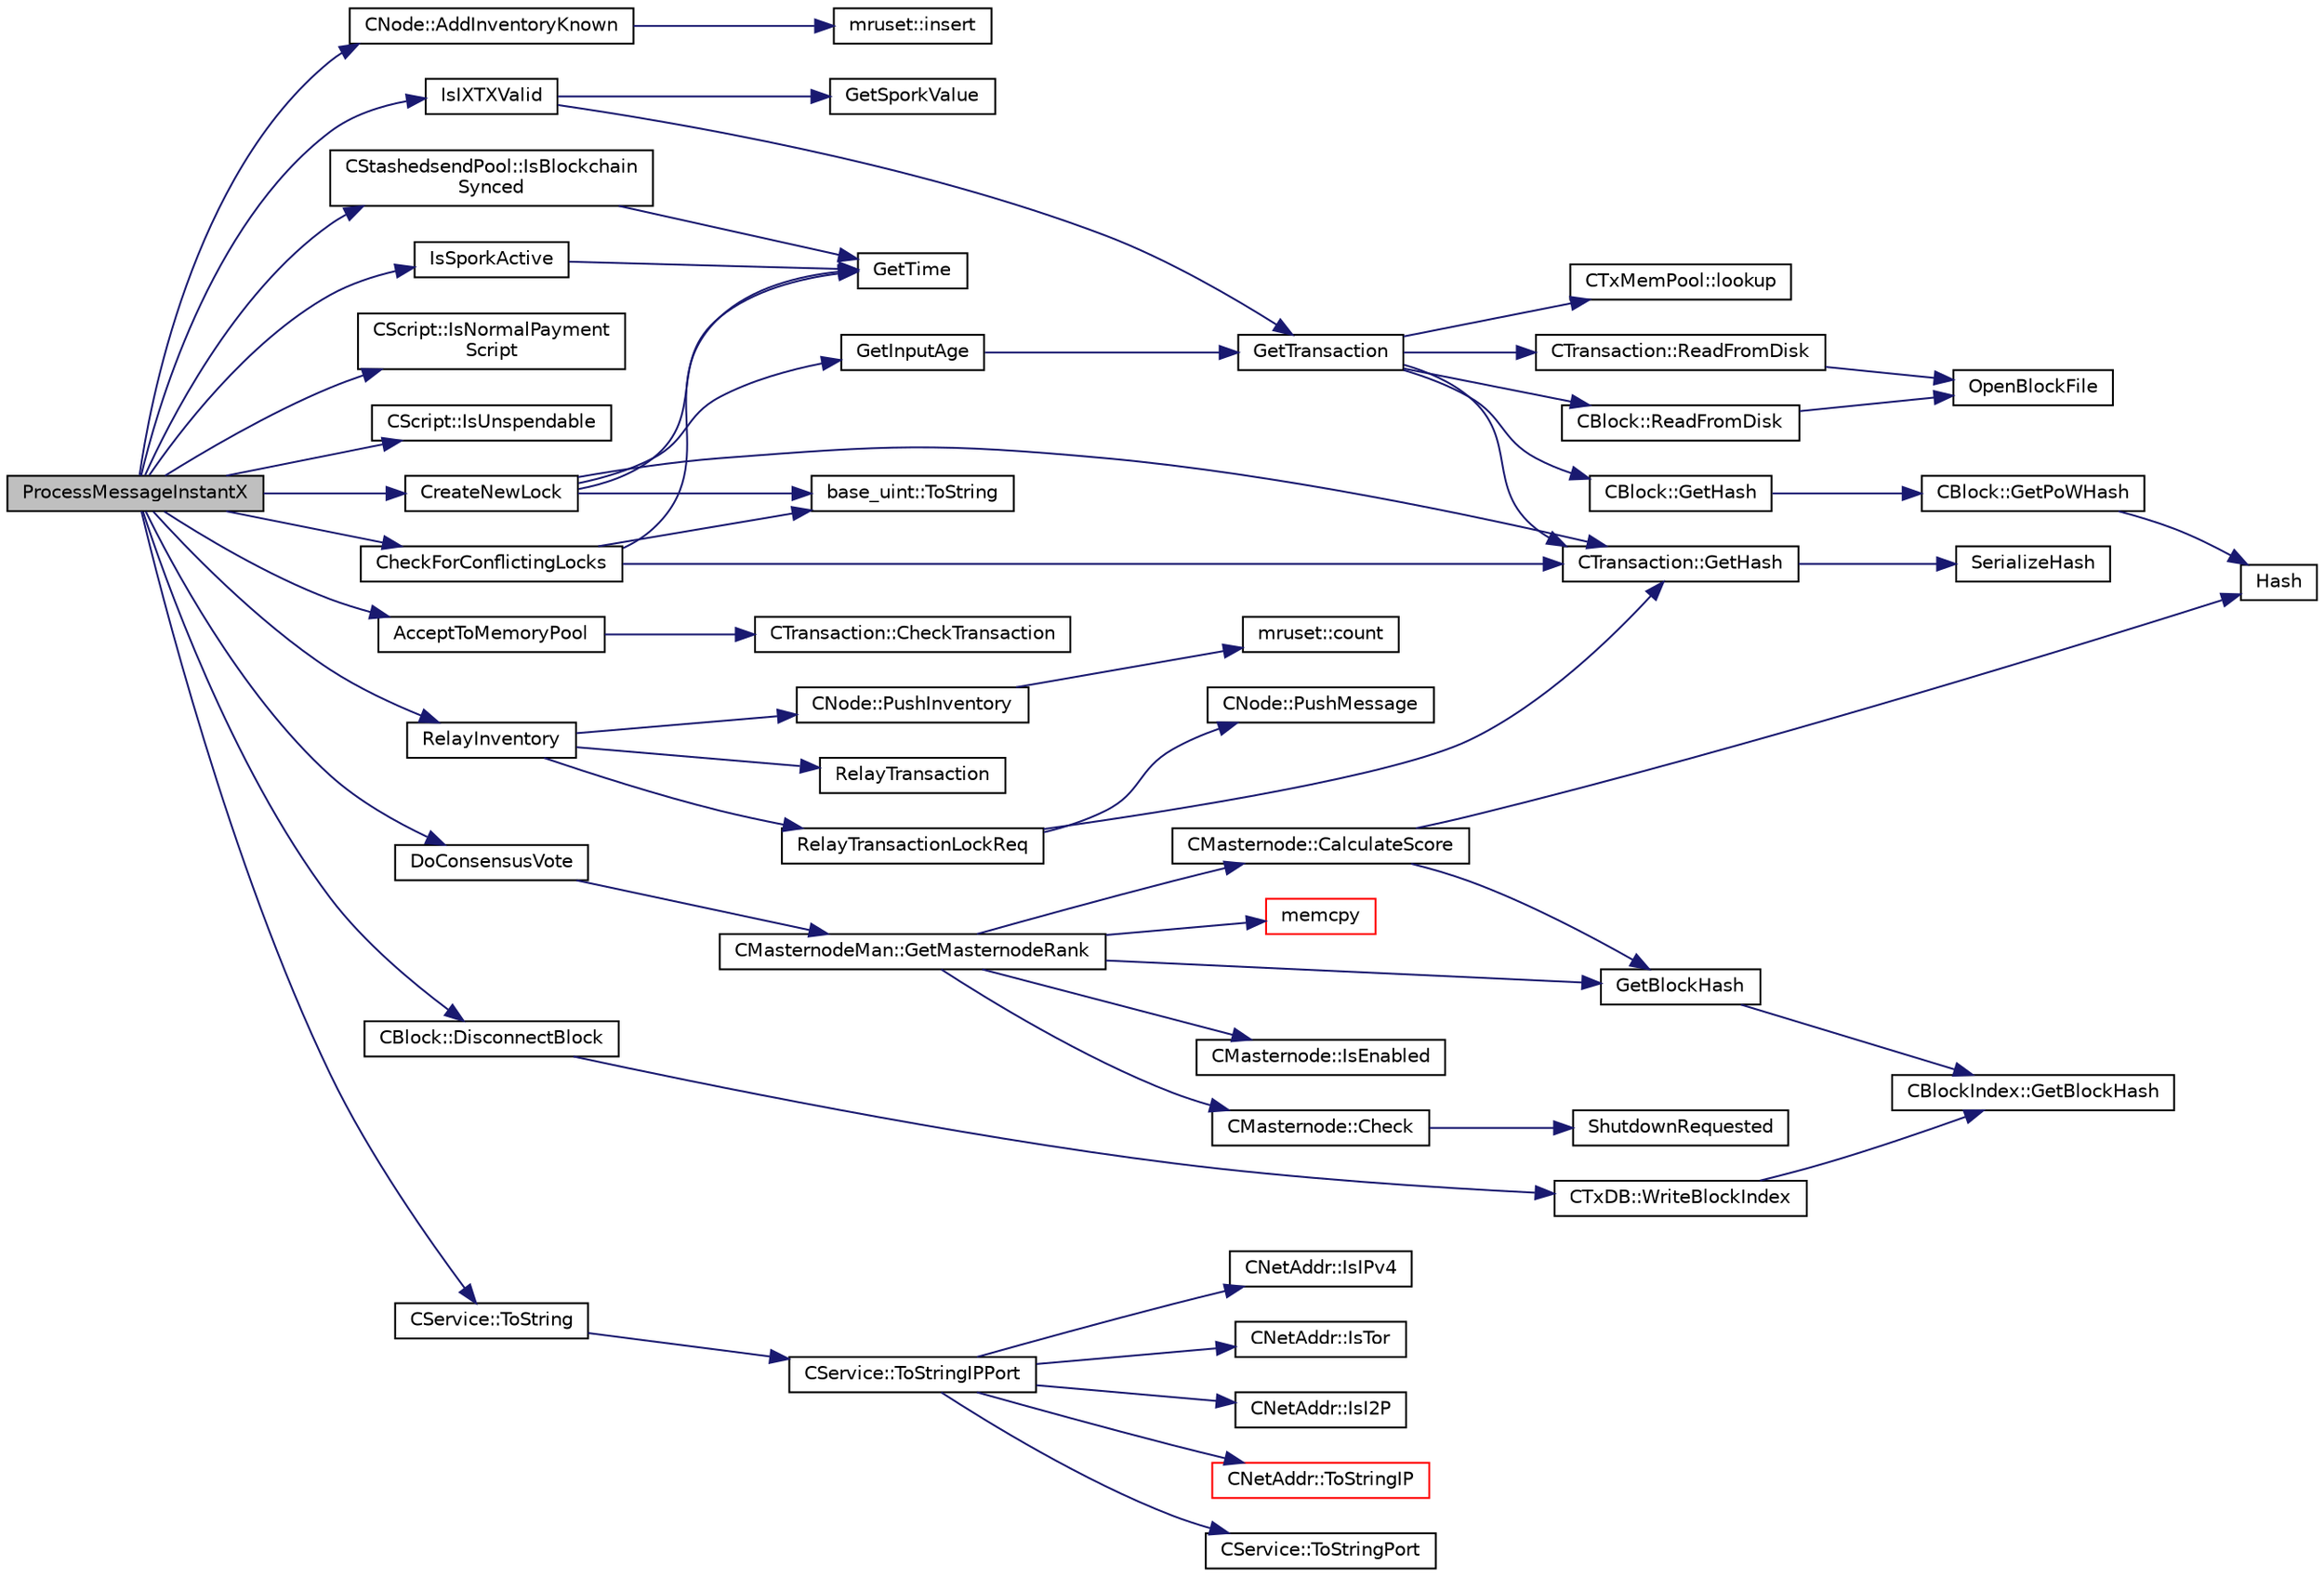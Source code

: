 digraph "ProcessMessageInstantX"
{
  edge [fontname="Helvetica",fontsize="10",labelfontname="Helvetica",labelfontsize="10"];
  node [fontname="Helvetica",fontsize="10",shape=record];
  rankdir="LR";
  Node64 [label="ProcessMessageInstantX",height=0.2,width=0.4,color="black", fillcolor="grey75", style="filled", fontcolor="black"];
  Node64 -> Node65 [color="midnightblue",fontsize="10",style="solid",fontname="Helvetica"];
  Node65 [label="IsSporkActive",height=0.2,width=0.4,color="black", fillcolor="white", style="filled",URL="$df/d0d/spork_8cpp.html#a3305663176e21e81c80dc951a7f8ea5e"];
  Node65 -> Node66 [color="midnightblue",fontsize="10",style="solid",fontname="Helvetica"];
  Node66 [label="GetTime",height=0.2,width=0.4,color="black", fillcolor="white", style="filled",URL="$df/d2d/util_8cpp.html#a46fac5fba8ba905b5f9acb364f5d8c6f"];
  Node64 -> Node67 [color="midnightblue",fontsize="10",style="solid",fontname="Helvetica"];
  Node67 [label="CStashedsendPool::IsBlockchain\lSynced",height=0.2,width=0.4,color="black", fillcolor="white", style="filled",URL="$dd/d8a/class_c_stashedsend_pool.html#ac16a6c8b1f65273204453d723423acf9",tooltip="from masternode-sync.h "];
  Node67 -> Node66 [color="midnightblue",fontsize="10",style="solid",fontname="Helvetica"];
  Node64 -> Node68 [color="midnightblue",fontsize="10",style="solid",fontname="Helvetica"];
  Node68 [label="CNode::AddInventoryKnown",height=0.2,width=0.4,color="black", fillcolor="white", style="filled",URL="$d1/d64/class_c_node.html#ac3054eb6ade84e8968f032ce3e700f6a"];
  Node68 -> Node69 [color="midnightblue",fontsize="10",style="solid",fontname="Helvetica"];
  Node69 [label="mruset::insert",height=0.2,width=0.4,color="black", fillcolor="white", style="filled",URL="$d6/d19/classmruset.html#af2e0dfe9d8b029bde78457797cdc42a9"];
  Node64 -> Node70 [color="midnightblue",fontsize="10",style="solid",fontname="Helvetica"];
  Node70 [label="IsIXTXValid",height=0.2,width=0.4,color="black", fillcolor="white", style="filled",URL="$db/d72/instantx_8cpp.html#a091b5dc50769595bb701d5f85ca475e5"];
  Node70 -> Node71 [color="midnightblue",fontsize="10",style="solid",fontname="Helvetica"];
  Node71 [label="GetTransaction",height=0.2,width=0.4,color="black", fillcolor="white", style="filled",URL="$df/d0a/main_8cpp.html#a7d2a4633e4e0e8e4cb9c881d45a496b5"];
  Node71 -> Node72 [color="midnightblue",fontsize="10",style="solid",fontname="Helvetica"];
  Node72 [label="CTxMemPool::lookup",height=0.2,width=0.4,color="black", fillcolor="white", style="filled",URL="$db/d98/class_c_tx_mem_pool.html#ad6d9966cdeb4b6586f7186e709b4e77e"];
  Node71 -> Node73 [color="midnightblue",fontsize="10",style="solid",fontname="Helvetica"];
  Node73 [label="CTransaction::ReadFromDisk",height=0.2,width=0.4,color="black", fillcolor="white", style="filled",URL="$df/d43/class_c_transaction.html#ad9d526afecbd816c385343f60c5352fd"];
  Node73 -> Node74 [color="midnightblue",fontsize="10",style="solid",fontname="Helvetica"];
  Node74 [label="OpenBlockFile",height=0.2,width=0.4,color="black", fillcolor="white", style="filled",URL="$d4/dbf/main_8h.html#acaa494f20aefb99c5f5f9022a97d0040"];
  Node71 -> Node75 [color="midnightblue",fontsize="10",style="solid",fontname="Helvetica"];
  Node75 [label="CBlock::ReadFromDisk",height=0.2,width=0.4,color="black", fillcolor="white", style="filled",URL="$d3/d51/class_c_block.html#a77a1b1e9902e1e557d762f5a5f325cd8"];
  Node75 -> Node74 [color="midnightblue",fontsize="10",style="solid",fontname="Helvetica"];
  Node71 -> Node76 [color="midnightblue",fontsize="10",style="solid",fontname="Helvetica"];
  Node76 [label="CBlock::GetHash",height=0.2,width=0.4,color="black", fillcolor="white", style="filled",URL="$d3/d51/class_c_block.html#a681acf1fa72ec2ed6c83ea5afc14e0f3"];
  Node76 -> Node77 [color="midnightblue",fontsize="10",style="solid",fontname="Helvetica"];
  Node77 [label="CBlock::GetPoWHash",height=0.2,width=0.4,color="black", fillcolor="white", style="filled",URL="$d3/d51/class_c_block.html#af203beb528a62ec30b0453cf5d860044"];
  Node77 -> Node78 [color="midnightblue",fontsize="10",style="solid",fontname="Helvetica"];
  Node78 [label="Hash",height=0.2,width=0.4,color="black", fillcolor="white", style="filled",URL="$db/dfb/hash_8h.html#ab3f6c437460137530d86e09c2c102e99"];
  Node71 -> Node79 [color="midnightblue",fontsize="10",style="solid",fontname="Helvetica"];
  Node79 [label="CTransaction::GetHash",height=0.2,width=0.4,color="black", fillcolor="white", style="filled",URL="$df/d43/class_c_transaction.html#a0b46d80e82ca324e82c2ce3fc1492bfa"];
  Node79 -> Node80 [color="midnightblue",fontsize="10",style="solid",fontname="Helvetica"];
  Node80 [label="SerializeHash",height=0.2,width=0.4,color="black", fillcolor="white", style="filled",URL="$db/dfb/hash_8h.html#a6de694e43f17c62025c6883965b65e63"];
  Node70 -> Node81 [color="midnightblue",fontsize="10",style="solid",fontname="Helvetica"];
  Node81 [label="GetSporkValue",height=0.2,width=0.4,color="black", fillcolor="white", style="filled",URL="$df/d0d/spork_8cpp.html#a7125c44e1c9a54dc7c28556b3fb24a8f"];
  Node64 -> Node82 [color="midnightblue",fontsize="10",style="solid",fontname="Helvetica"];
  Node82 [label="CScript::IsNormalPayment\lScript",height=0.2,width=0.4,color="black", fillcolor="white", style="filled",URL="$d9/d4b/class_c_script.html#a4bebedf75cc256220cd7be25a6c95fe7"];
  Node64 -> Node83 [color="midnightblue",fontsize="10",style="solid",fontname="Helvetica"];
  Node83 [label="CScript::IsUnspendable",height=0.2,width=0.4,color="black", fillcolor="white", style="filled",URL="$d9/d4b/class_c_script.html#a11c26ad1d03fa2d60a733337c21b6719",tooltip="Returns whether the script is guaranteed to fail at execution, regardless of the initial stack..."];
  Node64 -> Node84 [color="midnightblue",fontsize="10",style="solid",fontname="Helvetica"];
  Node84 [label="CreateNewLock",height=0.2,width=0.4,color="black", fillcolor="white", style="filled",URL="$db/d72/instantx_8cpp.html#a3774b6dae3dfa0a6c85e3604e742150c"];
  Node84 -> Node85 [color="midnightblue",fontsize="10",style="solid",fontname="Helvetica"];
  Node85 [label="GetInputAge",height=0.2,width=0.4,color="black", fillcolor="white", style="filled",URL="$df/d0a/main_8cpp.html#ae137d76bbcaf8d65fab905889b504e26"];
  Node85 -> Node71 [color="midnightblue",fontsize="10",style="solid",fontname="Helvetica"];
  Node84 -> Node79 [color="midnightblue",fontsize="10",style="solid",fontname="Helvetica"];
  Node84 -> Node86 [color="midnightblue",fontsize="10",style="solid",fontname="Helvetica"];
  Node86 [label="base_uint::ToString",height=0.2,width=0.4,color="black", fillcolor="white", style="filled",URL="$da/df7/classbase__uint.html#acccba4d9d51a0c36261718ca0cbb293b"];
  Node84 -> Node66 [color="midnightblue",fontsize="10",style="solid",fontname="Helvetica"];
  Node64 -> Node87 [color="midnightblue",fontsize="10",style="solid",fontname="Helvetica"];
  Node87 [label="AcceptToMemoryPool",height=0.2,width=0.4,color="black", fillcolor="white", style="filled",URL="$df/d0a/main_8cpp.html#a07799013ae532c6cb1ec11b02f096990",tooltip="(try to) add transaction to memory pool "];
  Node87 -> Node88 [color="midnightblue",fontsize="10",style="solid",fontname="Helvetica"];
  Node88 [label="CTransaction::CheckTransaction",height=0.2,width=0.4,color="black", fillcolor="white", style="filled",URL="$df/d43/class_c_transaction.html#a2104329681e2749baeeaaf47c0af482d"];
  Node64 -> Node89 [color="midnightblue",fontsize="10",style="solid",fontname="Helvetica"];
  Node89 [label="RelayInventory",height=0.2,width=0.4,color="black", fillcolor="white", style="filled",URL="$d7/d97/net_8h.html#a8efddffaa3931e6bafecaac5e0605d1b"];
  Node89 -> Node90 [color="midnightblue",fontsize="10",style="solid",fontname="Helvetica"];
  Node90 [label="CNode::PushInventory",height=0.2,width=0.4,color="black", fillcolor="white", style="filled",URL="$d1/d64/class_c_node.html#a7cef2333aa8776127a7e7fcab659eb6a"];
  Node90 -> Node91 [color="midnightblue",fontsize="10",style="solid",fontname="Helvetica"];
  Node91 [label="mruset::count",height=0.2,width=0.4,color="black", fillcolor="white", style="filled",URL="$d6/d19/classmruset.html#aff65b732aed809fb84542e1136321a24"];
  Node89 -> Node92 [color="midnightblue",fontsize="10",style="solid",fontname="Helvetica"];
  Node92 [label="RelayTransaction",height=0.2,width=0.4,color="black", fillcolor="white", style="filled",URL="$d7/d97/net_8h.html#abe329205a15b55df86608f5f1964bdb1"];
  Node89 -> Node93 [color="midnightblue",fontsize="10",style="solid",fontname="Helvetica"];
  Node93 [label="RelayTransactionLockReq",height=0.2,width=0.4,color="black", fillcolor="white", style="filled",URL="$d7/d97/net_8h.html#a83d330c7d36395aa1a22d4aebddaf499"];
  Node93 -> Node79 [color="midnightblue",fontsize="10",style="solid",fontname="Helvetica"];
  Node93 -> Node94 [color="midnightblue",fontsize="10",style="solid",fontname="Helvetica"];
  Node94 [label="CNode::PushMessage",height=0.2,width=0.4,color="black", fillcolor="white", style="filled",URL="$d1/d64/class_c_node.html#a204fda3d33404cb37698c085b1583ab2"];
  Node64 -> Node95 [color="midnightblue",fontsize="10",style="solid",fontname="Helvetica"];
  Node95 [label="DoConsensusVote",height=0.2,width=0.4,color="black", fillcolor="white", style="filled",URL="$db/d72/instantx_8cpp.html#a0753801d6e6eb2cb230a85a6ba6fd371"];
  Node95 -> Node96 [color="midnightblue",fontsize="10",style="solid",fontname="Helvetica"];
  Node96 [label="CMasternodeMan::GetMasternodeRank",height=0.2,width=0.4,color="black", fillcolor="white", style="filled",URL="$dc/d6b/class_c_masternode_man.html#a41fd522da90284837d5dcb1e2d2e7d7c"];
  Node96 -> Node97 [color="midnightblue",fontsize="10",style="solid",fontname="Helvetica"];
  Node97 [label="GetBlockHash",height=0.2,width=0.4,color="black", fillcolor="white", style="filled",URL="$dc/da3/masternode_8cpp.html#a32f5cbabfc2bd53c2f2daedf122a83cb"];
  Node97 -> Node98 [color="midnightblue",fontsize="10",style="solid",fontname="Helvetica"];
  Node98 [label="CBlockIndex::GetBlockHash",height=0.2,width=0.4,color="black", fillcolor="white", style="filled",URL="$d3/dbd/class_c_block_index.html#a98490a2788c65cdd6ae9002b004dd74c"];
  Node96 -> Node99 [color="midnightblue",fontsize="10",style="solid",fontname="Helvetica"];
  Node99 [label="CMasternode::Check",height=0.2,width=0.4,color="black", fillcolor="white", style="filled",URL="$d6/dac/class_c_masternode.html#a6c5f883b797298678c1cf814faab09a5"];
  Node99 -> Node100 [color="midnightblue",fontsize="10",style="solid",fontname="Helvetica"];
  Node100 [label="ShutdownRequested",height=0.2,width=0.4,color="black", fillcolor="white", style="filled",URL="$d0/dc9/init_8cpp.html#a6f201ca9fe6b594f1985c12b4482ea5a"];
  Node96 -> Node101 [color="midnightblue",fontsize="10",style="solid",fontname="Helvetica"];
  Node101 [label="CMasternode::IsEnabled",height=0.2,width=0.4,color="black", fillcolor="white", style="filled",URL="$d6/dac/class_c_masternode.html#a08782379f6ba10e9087b39f0cef19bce"];
  Node96 -> Node102 [color="midnightblue",fontsize="10",style="solid",fontname="Helvetica"];
  Node102 [label="CMasternode::CalculateScore",height=0.2,width=0.4,color="black", fillcolor="white", style="filled",URL="$d6/dac/class_c_masternode.html#a5193b7bca7224b39c455ddd39f0846f3"];
  Node102 -> Node97 [color="midnightblue",fontsize="10",style="solid",fontname="Helvetica"];
  Node102 -> Node78 [color="midnightblue",fontsize="10",style="solid",fontname="Helvetica"];
  Node96 -> Node103 [color="midnightblue",fontsize="10",style="solid",fontname="Helvetica"];
  Node103 [label="memcpy",height=0.2,width=0.4,color="red", fillcolor="white", style="filled",URL="$d5/d9f/glibc__compat_8cpp.html#a0f46826ab0466591e136db24394923cf"];
  Node64 -> Node106 [color="midnightblue",fontsize="10",style="solid",fontname="Helvetica"];
  Node106 [label="CService::ToString",height=0.2,width=0.4,color="black", fillcolor="white", style="filled",URL="$d3/dcc/class_c_service.html#a225473158bc07c87a6a862160d73cfea"];
  Node106 -> Node107 [color="midnightblue",fontsize="10",style="solid",fontname="Helvetica"];
  Node107 [label="CService::ToStringIPPort",height=0.2,width=0.4,color="black", fillcolor="white", style="filled",URL="$d3/dcc/class_c_service.html#a224204c838b12eeb49ca7eabe6f75004"];
  Node107 -> Node108 [color="midnightblue",fontsize="10",style="solid",fontname="Helvetica"];
  Node108 [label="CNetAddr::IsIPv4",height=0.2,width=0.4,color="black", fillcolor="white", style="filled",URL="$d3/dc3/class_c_net_addr.html#a7021b79e9a33c342b68db09dbb6c2293"];
  Node107 -> Node109 [color="midnightblue",fontsize="10",style="solid",fontname="Helvetica"];
  Node109 [label="CNetAddr::IsTor",height=0.2,width=0.4,color="black", fillcolor="white", style="filled",URL="$d3/dc3/class_c_net_addr.html#a4db37b4997ff3b8c57959f2aa915a9a3"];
  Node107 -> Node110 [color="midnightblue",fontsize="10",style="solid",fontname="Helvetica"];
  Node110 [label="CNetAddr::IsI2P",height=0.2,width=0.4,color="black", fillcolor="white", style="filled",URL="$d3/dc3/class_c_net_addr.html#afc07b09ccfd8406c5aa30ce009727eab"];
  Node107 -> Node111 [color="midnightblue",fontsize="10",style="solid",fontname="Helvetica"];
  Node111 [label="CNetAddr::ToStringIP",height=0.2,width=0.4,color="red", fillcolor="white", style="filled",URL="$d3/dc3/class_c_net_addr.html#a0c8d9b5ed3824546ff4dccca3b28b073"];
  Node107 -> Node117 [color="midnightblue",fontsize="10",style="solid",fontname="Helvetica"];
  Node117 [label="CService::ToStringPort",height=0.2,width=0.4,color="black", fillcolor="white", style="filled",URL="$d3/dcc/class_c_service.html#a95d6f24b6a613fca24734ba4e38ef3dc"];
  Node64 -> Node118 [color="midnightblue",fontsize="10",style="solid",fontname="Helvetica"];
  Node118 [label="CheckForConflictingLocks",height=0.2,width=0.4,color="black", fillcolor="white", style="filled",URL="$db/d72/instantx_8cpp.html#aef32a1712071881d322fdb3740c07227"];
  Node118 -> Node79 [color="midnightblue",fontsize="10",style="solid",fontname="Helvetica"];
  Node118 -> Node86 [color="midnightblue",fontsize="10",style="solid",fontname="Helvetica"];
  Node118 -> Node66 [color="midnightblue",fontsize="10",style="solid",fontname="Helvetica"];
  Node64 -> Node119 [color="midnightblue",fontsize="10",style="solid",fontname="Helvetica"];
  Node119 [label="CBlock::DisconnectBlock",height=0.2,width=0.4,color="black", fillcolor="white", style="filled",URL="$d3/d51/class_c_block.html#a9532c041d24701a338ea5c91008b72aa"];
  Node119 -> Node120 [color="midnightblue",fontsize="10",style="solid",fontname="Helvetica"];
  Node120 [label="CTxDB::WriteBlockIndex",height=0.2,width=0.4,color="black", fillcolor="white", style="filled",URL="$d9/d8d/class_c_tx_d_b.html#a56f170187a609bd747c29b3a4adddd8e"];
  Node120 -> Node98 [color="midnightblue",fontsize="10",style="solid",fontname="Helvetica"];
}
